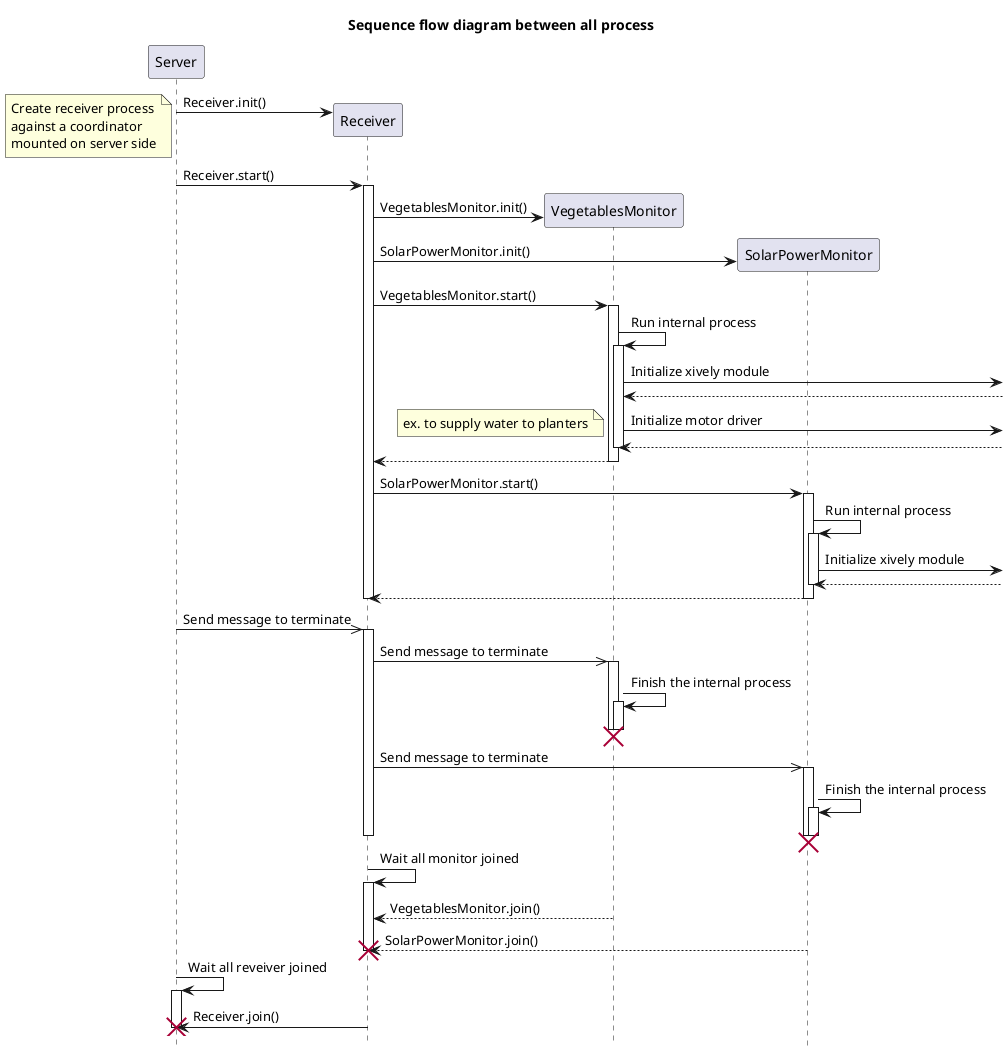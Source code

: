 @startuml
title Sequence flow diagram between all process
hide footbox

participant "Server" as Server
participant "Receiver" as Receiver
participant "VegetablesMonitor" as VegetablesMonitor
participant "SolarPowerMonitor" as SolarPowerMonitor

create Receiver
Server -> Receiver : Receiver.init()
note left
	Create receiver process
	against a coordinator
	mounted on server side
end note

Server -> Receiver : Receiver.start()
activate Receiver
	create VegetablesMonitor
	Receiver -> VegetablesMonitor : VegetablesMonitor.init()

	create SolarPowerMonitor
	Receiver -> SolarPowerMonitor : SolarPowerMonitor.init()

	Receiver -> VegetablesMonitor : VegetablesMonitor.start()
	activate VegetablesMonitor
		VegetablesMonitor -> VegetablesMonitor : Run internal process
		activate VegetablesMonitor
			VegetablesMonitor ->] : Initialize xively module
			VegetablesMonitor <--]
			VegetablesMonitor ->] : Initialize motor driver
			note left
				ex. to supply water to planters
			end note
			VegetablesMonitor <--]
		deactivate VegetablesMonitor
		Receiver <-- VegetablesMonitor
	deactivate VegetablesMonitor

	Receiver -> SolarPowerMonitor : SolarPowerMonitor.start()
	activate SolarPowerMonitor
		SolarPowerMonitor -> SolarPowerMonitor : Run internal process
		activate SolarPowerMonitor
			SolarPowerMonitor ->] : Initialize xively module
			SolarPowerMonitor <--]
		deactivate SolarPowerMonitor
		Receiver <-- SolarPowerMonitor
	deactivate SolarPowerMonitor
deactivate Receiver

Server ->> Receiver : Send message to terminate
activate Receiver
	Receiver ->> VegetablesMonitor : Send message to terminate
	activate VegetablesMonitor
		VegetablesMonitor -> VegetablesMonitor : Finish the internal process
		activate VegetablesMonitor
		deactivate VegetablesMonitor
	deactivate VegetablesMonitor
	destroy VegetablesMonitor

	Receiver ->> SolarPowerMonitor : Send message to terminate
	activate SolarPowerMonitor
		SolarPowerMonitor -> SolarPowerMonitor : Finish the internal process
		activate SolarPowerMonitor
		deactivate SolarPowerMonitor
	deactivate SolarPowerMonitor
	destroy SolarPowerMonitor
deactivate Receiver

Receiver -> Receiver : Wait all monitor joined
activate Receiver
	Receiver <-- VegetablesMonitor : VegetablesMonitor.join()
	Receiver <-- SolarPowerMonitor : SolarPowerMonitor.join()
deactivate Receiver
destroy Receiver

Server -> Server : Wait all reveiver joined
activate Server
	Server <- Receiver : Receiver.join()
deactivate Server
destroy Server
@enduml

